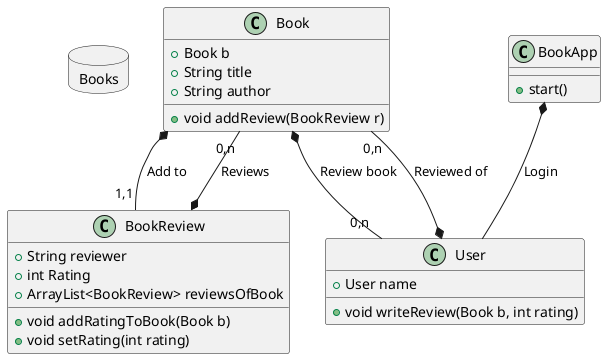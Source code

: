 @startuml Arkitektur

!define RECTANGLE class
!define DATABASE database
!define ARROW -[hidden]-> 

RECTANGLE Book {
    +Book b
    +String title
    +String author
    +void addReview(BookReview r)
}

RECTANGLE BookReview {
    +String reviewer
    +int Rating
    +ArrayList<BookReview> reviewsOfBook
    +void addRatingToBook(Book b)
    +void setRating(int rating)
}

RECTANGLE User {
    +User name
    +void writeReview(Book b, int rating)
}

RECTANGLE BookApp {
    +start()
}

DATABASE Books {
    
}

BookApp *-- User: Login
Book *-- "0,n" User: Review book
User *-- "0,n" Book: Reviewed of
Book *-- "1,1" BookReview: Add to
BookReview *-- "0,n" Book: Reviews

@enduml

